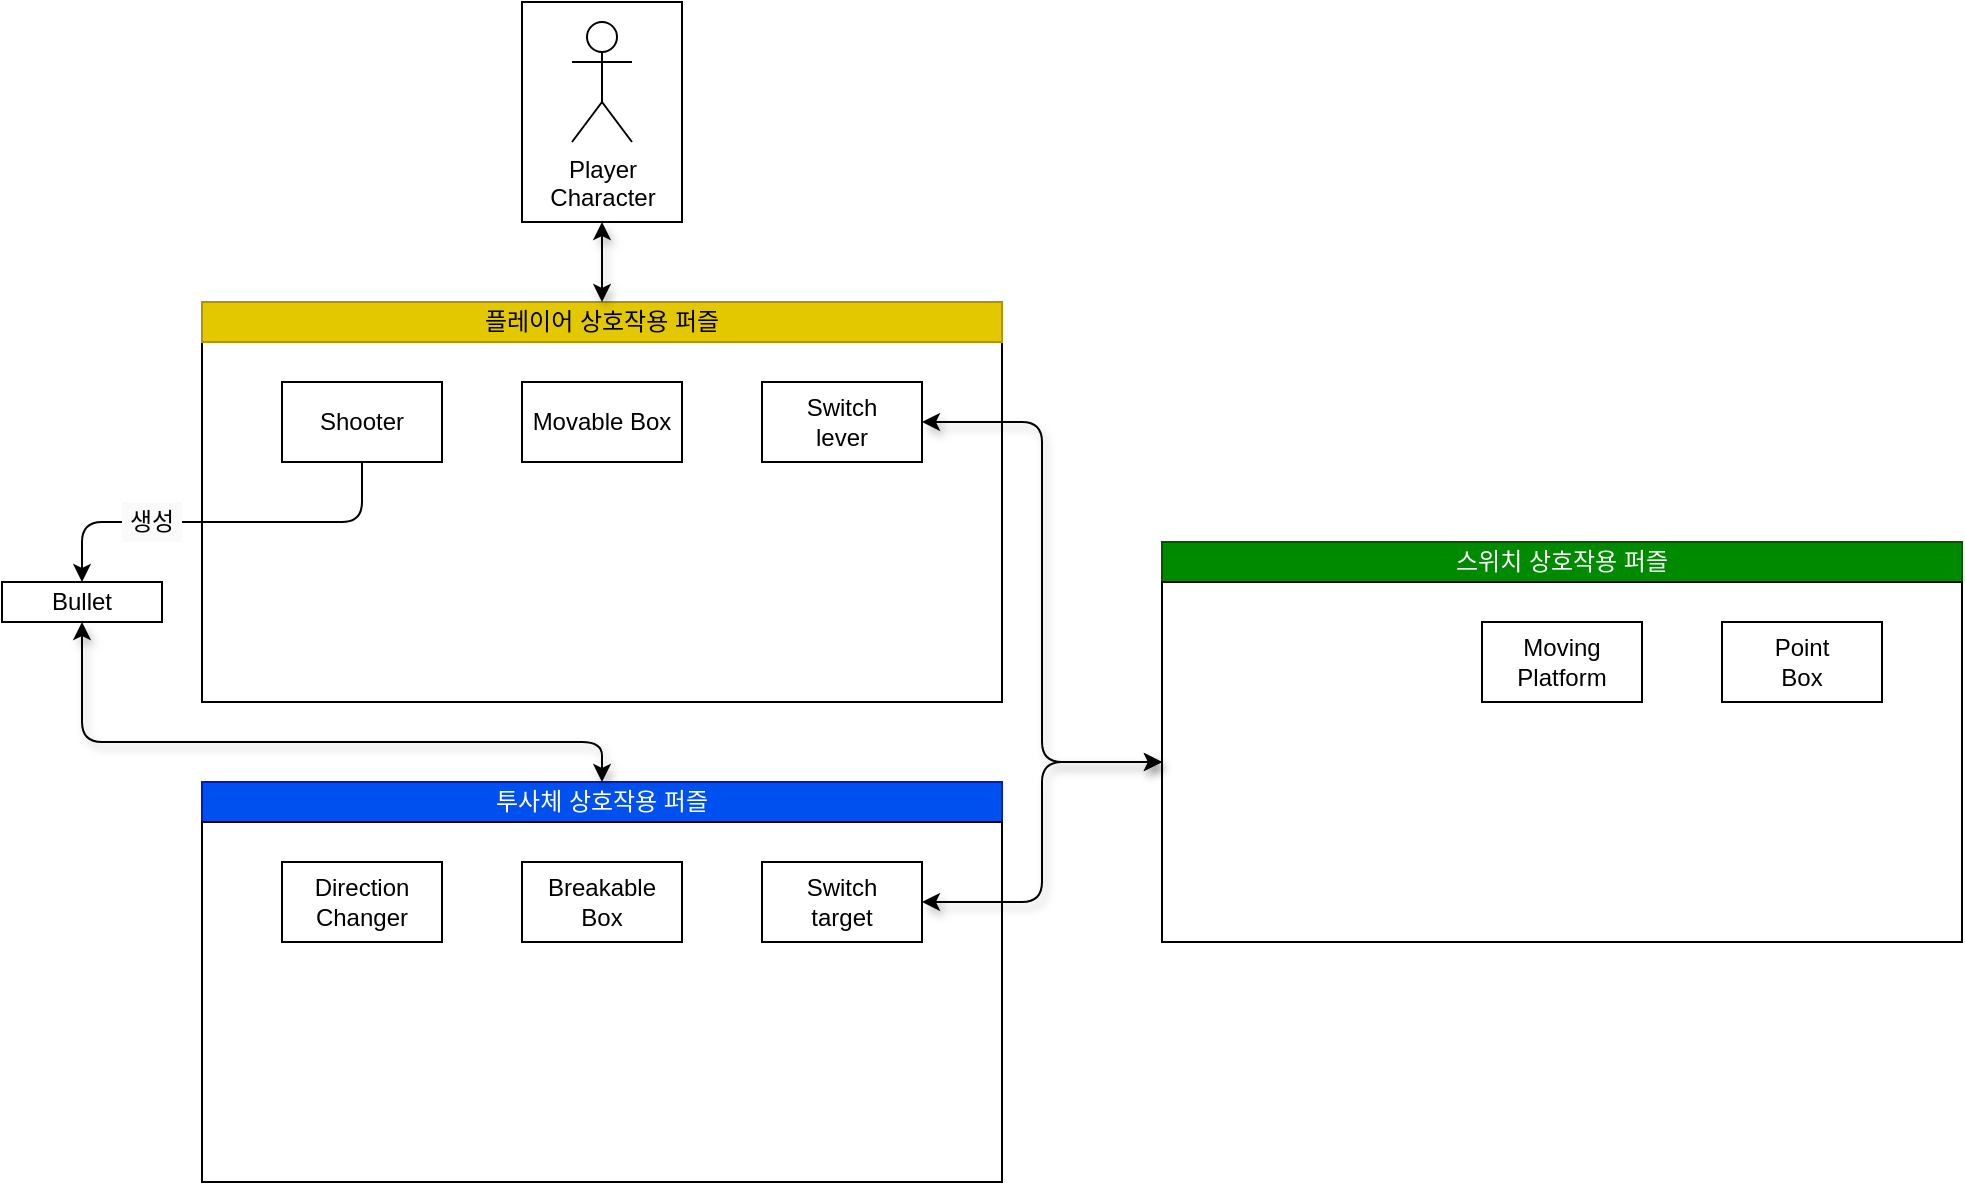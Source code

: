 <mxfile version="14.6.12" type="device"><diagram id="QaXisOpGpTy_B2_MMW9H" name="Page-1"><mxGraphModel dx="1422" dy="794" grid="1" gridSize="10" guides="1" tooltips="1" connect="1" arrows="1" fold="1" page="1" pageScale="1" pageWidth="827" pageHeight="1169" math="0" shadow="0"><root><mxCell id="0"/><mxCell id="1" parent="0"/><mxCell id="Vghov5ZAPnkhxj61qbcw-6" value="" style="rounded=0;whiteSpace=wrap;html=1;fontColor=#000000;" parent="1" vertex="1"><mxGeometry x="280" y="50" width="80" height="110" as="geometry"/></mxCell><mxCell id="FlqpqYGD-pU05Ozu4dBI-12" value="" style="rounded=0;whiteSpace=wrap;html=1;fillColor=none;" parent="1" vertex="1"><mxGeometry x="120" y="220" width="400" height="180" as="geometry"/></mxCell><mxCell id="FlqpqYGD-pU05Ozu4dBI-1" value="플레이어 상호작용 퍼즐" style="rounded=0;whiteSpace=wrap;html=1;fillColor=#e3c800;strokeColor=#B09500;" parent="1" vertex="1"><mxGeometry x="120" y="200" width="400" height="20" as="geometry"/></mxCell><mxCell id="FlqpqYGD-pU05Ozu4dBI-7" style="edgeStyle=orthogonalEdgeStyle;rounded=1;orthogonalLoop=1;jettySize=auto;html=1;exitX=0.5;exitY=1;exitDx=0;exitDy=0;entryX=0.5;entryY=0;entryDx=0;entryDy=0;" parent="1" source="FlqpqYGD-pU05Ozu4dBI-5" target="FlqpqYGD-pU05Ozu4dBI-6" edge="1"><mxGeometry relative="1" as="geometry"/></mxCell><mxCell id="FlqpqYGD-pU05Ozu4dBI-5" value="Shooter" style="rounded=0;whiteSpace=wrap;html=1;" parent="1" vertex="1"><mxGeometry x="160" y="240" width="80" height="40" as="geometry"/></mxCell><mxCell id="FlqpqYGD-pU05Ozu4dBI-6" value="Bullet" style="rounded=0;whiteSpace=wrap;html=1;" parent="1" vertex="1"><mxGeometry x="20" y="340" width="80" height="20" as="geometry"/></mxCell><mxCell id="FlqpqYGD-pU05Ozu4dBI-10" value="생성" style="text;html=1;strokeColor=none;align=center;verticalAlign=middle;whiteSpace=wrap;rounded=0;fillColor=#FAFAFA;" parent="1" vertex="1"><mxGeometry x="80" y="300" width="30" height="20" as="geometry"/></mxCell><mxCell id="FlqpqYGD-pU05Ozu4dBI-11" value="Movable Box" style="rounded=0;whiteSpace=wrap;html=1;fillColor=none;" parent="1" vertex="1"><mxGeometry x="280" y="240" width="80" height="40" as="geometry"/></mxCell><mxCell id="FlqpqYGD-pU05Ozu4dBI-13" value="" style="endArrow=classic;startArrow=classic;html=1;exitX=0.5;exitY=0;exitDx=0;exitDy=0;shadow=1;" parent="1" source="FlqpqYGD-pU05Ozu4dBI-1" target="Vghov5ZAPnkhxj61qbcw-6" edge="1"><mxGeometry width="50" height="50" relative="1" as="geometry"><mxPoint x="320" y="190" as="sourcePoint"/><mxPoint x="320" y="160" as="targetPoint"/></mxGeometry></mxCell><mxCell id="FlqpqYGD-pU05Ozu4dBI-26" style="edgeStyle=orthogonalEdgeStyle;rounded=1;orthogonalLoop=1;jettySize=auto;html=1;exitX=1;exitY=0.5;exitDx=0;exitDy=0;entryX=0;entryY=0.5;entryDx=0;entryDy=0;elbow=vertical;startArrow=classic;startFill=1;sketch=0;shadow=1;" parent="1" source="FlqpqYGD-pU05Ozu4dBI-14" target="FlqpqYGD-pU05Ozu4dBI-23" edge="1"><mxGeometry relative="1" as="geometry"><Array as="points"><mxPoint x="540" y="260"/><mxPoint x="540" y="430"/></Array></mxGeometry></mxCell><mxCell id="FlqpqYGD-pU05Ozu4dBI-14" value="Switch&lt;br&gt;lever" style="rounded=0;whiteSpace=wrap;html=1;fillColor=none;" parent="1" vertex="1"><mxGeometry x="400" y="240" width="80" height="40" as="geometry"/></mxCell><mxCell id="FlqpqYGD-pU05Ozu4dBI-15" value="투사체 상호작용 퍼즐" style="rounded=0;whiteSpace=wrap;html=1;fillColor=#0050ef;strokeColor=#001DBC;fontColor=#ffffff;" parent="1" vertex="1"><mxGeometry x="120" y="440" width="400" height="20" as="geometry"/></mxCell><mxCell id="FlqpqYGD-pU05Ozu4dBI-16" value="" style="rounded=0;whiteSpace=wrap;html=1;fillColor=none;" parent="1" vertex="1"><mxGeometry x="120" y="460" width="400" height="180" as="geometry"/></mxCell><mxCell id="FlqpqYGD-pU05Ozu4dBI-17" value="Direction&lt;br&gt;Changer" style="rounded=0;whiteSpace=wrap;html=1;fillColor=none;" parent="1" vertex="1"><mxGeometry x="160" y="480" width="80" height="40" as="geometry"/></mxCell><mxCell id="FlqpqYGD-pU05Ozu4dBI-19" value="" style="endArrow=classic;startArrow=classic;html=1;entryX=0.5;entryY=1;entryDx=0;entryDy=0;exitX=0.5;exitY=0;exitDx=0;exitDy=0;edgeStyle=elbowEdgeStyle;elbow=vertical;shadow=1;" parent="1" source="FlqpqYGD-pU05Ozu4dBI-15" target="FlqpqYGD-pU05Ozu4dBI-6" edge="1"><mxGeometry width="50" height="50" relative="1" as="geometry"><mxPoint x="180" y="440" as="sourcePoint"/><mxPoint x="230" y="390" as="targetPoint"/><Array as="points"><mxPoint x="260" y="420"/></Array></mxGeometry></mxCell><mxCell id="FlqpqYGD-pU05Ozu4dBI-27" style="edgeStyle=orthogonalEdgeStyle;rounded=1;orthogonalLoop=1;jettySize=auto;html=1;exitX=1;exitY=0.5;exitDx=0;exitDy=0;entryX=0;entryY=0.5;entryDx=0;entryDy=0;startArrow=classic;startFill=1;sketch=0;shadow=1;" parent="1" source="FlqpqYGD-pU05Ozu4dBI-20" target="FlqpqYGD-pU05Ozu4dBI-23" edge="1"><mxGeometry relative="1" as="geometry"/></mxCell><mxCell id="FlqpqYGD-pU05Ozu4dBI-20" value="Switch&lt;br&gt;target" style="rounded=0;whiteSpace=wrap;html=1;fillColor=none;" parent="1" vertex="1"><mxGeometry x="400" y="480" width="80" height="40" as="geometry"/></mxCell><mxCell id="FlqpqYGD-pU05Ozu4dBI-22" value="스위치 상호작용 퍼즐" style="rounded=0;whiteSpace=wrap;html=1;fillColor=#008a00;strokeColor=#005700;fontColor=#ffffff;" parent="1" vertex="1"><mxGeometry x="600" y="320" width="400" height="20" as="geometry"/></mxCell><mxCell id="FlqpqYGD-pU05Ozu4dBI-23" value="" style="rounded=0;whiteSpace=wrap;html=1;fillColor=none;" parent="1" vertex="1"><mxGeometry x="600" y="340" width="400" height="180" as="geometry"/></mxCell><mxCell id="Vghov5ZAPnkhxj61qbcw-2" value="Moving&lt;br&gt;Platform" style="rounded=0;whiteSpace=wrap;html=1;fillColor=none;" parent="1" vertex="1"><mxGeometry x="760" y="360" width="80" height="40" as="geometry"/></mxCell><mxCell id="Vghov5ZAPnkhxj61qbcw-3" value="Breakable&lt;br&gt;Box" style="rounded=0;whiteSpace=wrap;html=1;fillColor=none;" parent="1" vertex="1"><mxGeometry x="280" y="480" width="80" height="40" as="geometry"/></mxCell><mxCell id="Vghov5ZAPnkhxj61qbcw-4" value="Player&lt;br&gt;Character" style="shape=umlActor;verticalLabelPosition=bottom;verticalAlign=top;html=1;outlineConnect=0;fontColor=#000000;" parent="1" vertex="1"><mxGeometry x="305" y="60" width="30" height="60" as="geometry"/></mxCell><mxCell id="e7T3-NmHxjieXR5Z5POg-1" value="Point&lt;br&gt;Box" style="rounded=0;whiteSpace=wrap;html=1;fillColor=none;" parent="1" vertex="1"><mxGeometry x="880" y="360" width="80" height="40" as="geometry"/></mxCell></root></mxGraphModel></diagram></mxfile>